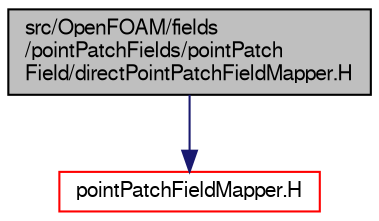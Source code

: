 digraph "src/OpenFOAM/fields/pointPatchFields/pointPatchField/directPointPatchFieldMapper.H"
{
  bgcolor="transparent";
  edge [fontname="FreeSans",fontsize="10",labelfontname="FreeSans",labelfontsize="10"];
  node [fontname="FreeSans",fontsize="10",shape=record];
  Node0 [label="src/OpenFOAM/fields\l/pointPatchFields/pointPatch\lField/directPointPatchFieldMapper.H",height=0.2,width=0.4,color="black", fillcolor="grey75", style="filled", fontcolor="black"];
  Node0 -> Node1 [color="midnightblue",fontsize="10",style="solid",fontname="FreeSans"];
  Node1 [label="pointPatchFieldMapper.H",height=0.2,width=0.4,color="red",URL="$a10154.html"];
}
